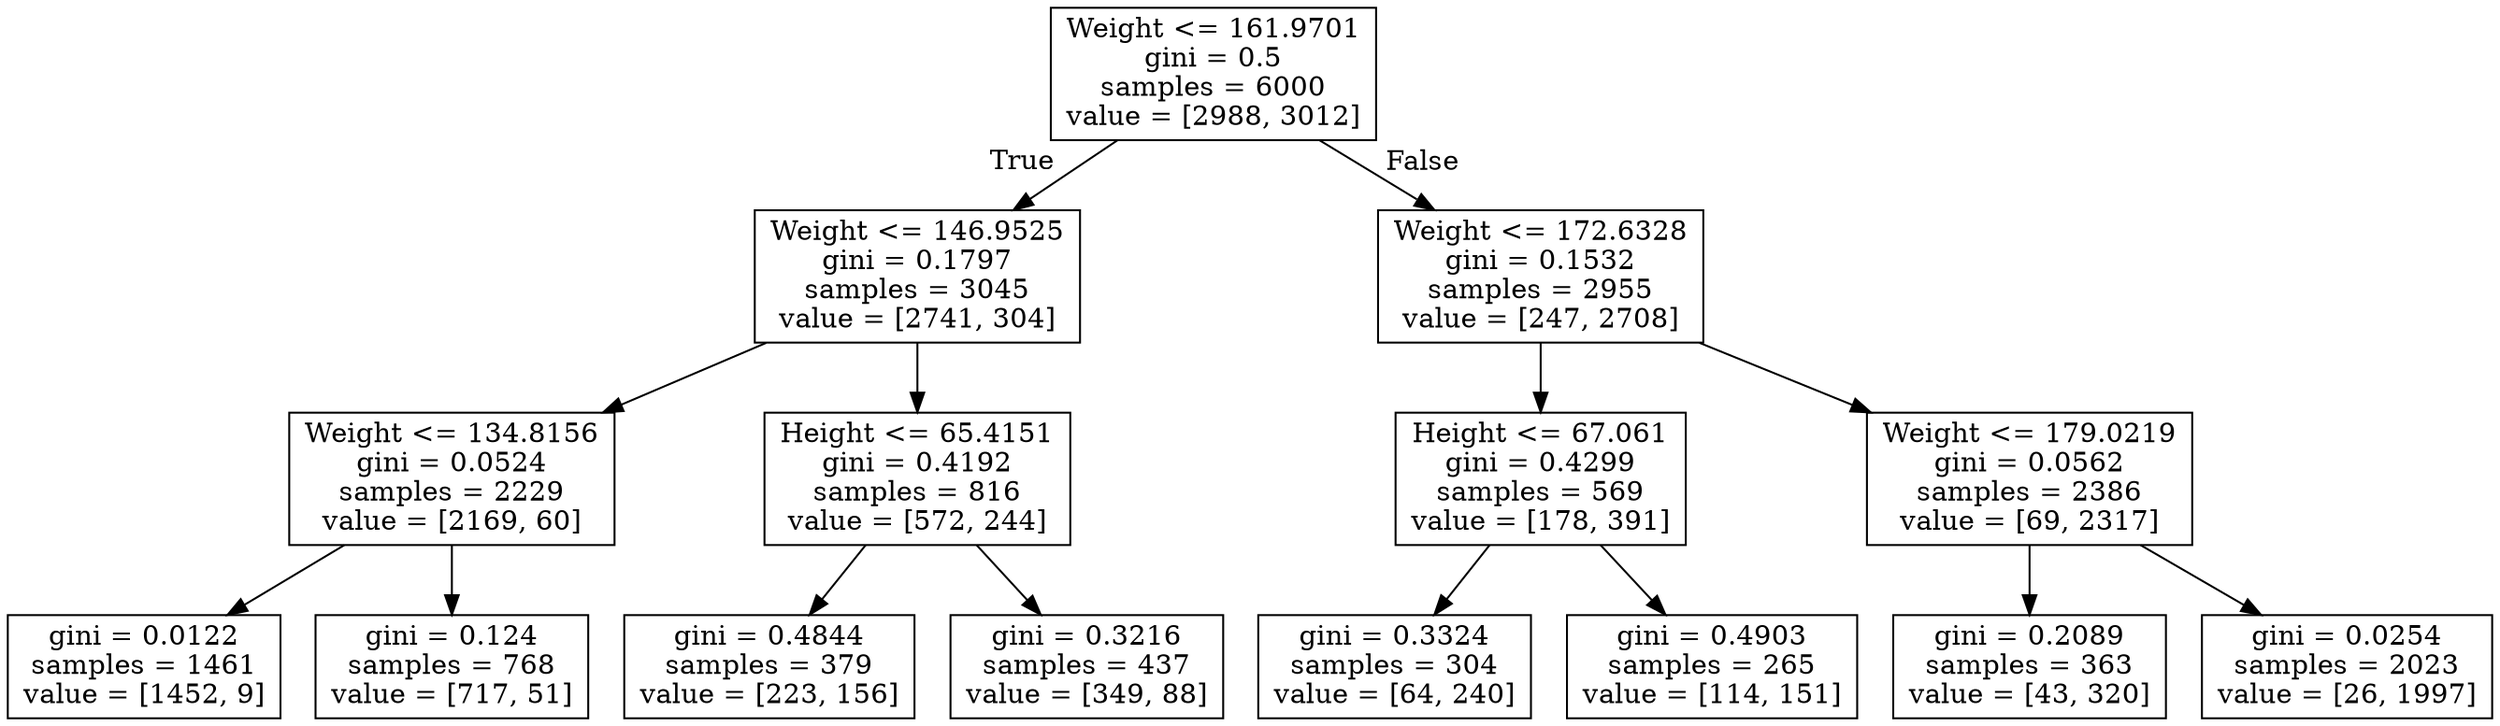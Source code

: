 digraph Tree {
node [shape=box] ;
0 [label="Weight <= 161.9701\ngini = 0.5\nsamples = 6000\nvalue = [2988, 3012]"] ;
1 [label="Weight <= 146.9525\ngini = 0.1797\nsamples = 3045\nvalue = [2741, 304]"] ;
0 -> 1 [labeldistance=2.5, labelangle=45, headlabel="True"] ;
2 [label="Weight <= 134.8156\ngini = 0.0524\nsamples = 2229\nvalue = [2169, 60]"] ;
1 -> 2 ;
3 [label="gini = 0.0122\nsamples = 1461\nvalue = [1452, 9]"] ;
2 -> 3 ;
4 [label="gini = 0.124\nsamples = 768\nvalue = [717, 51]"] ;
2 -> 4 ;
5 [label="Height <= 65.4151\ngini = 0.4192\nsamples = 816\nvalue = [572, 244]"] ;
1 -> 5 ;
6 [label="gini = 0.4844\nsamples = 379\nvalue = [223, 156]"] ;
5 -> 6 ;
7 [label="gini = 0.3216\nsamples = 437\nvalue = [349, 88]"] ;
5 -> 7 ;
8 [label="Weight <= 172.6328\ngini = 0.1532\nsamples = 2955\nvalue = [247, 2708]"] ;
0 -> 8 [labeldistance=2.5, labelangle=-45, headlabel="False"] ;
9 [label="Height <= 67.061\ngini = 0.4299\nsamples = 569\nvalue = [178, 391]"] ;
8 -> 9 ;
10 [label="gini = 0.3324\nsamples = 304\nvalue = [64, 240]"] ;
9 -> 10 ;
11 [label="gini = 0.4903\nsamples = 265\nvalue = [114, 151]"] ;
9 -> 11 ;
12 [label="Weight <= 179.0219\ngini = 0.0562\nsamples = 2386\nvalue = [69, 2317]"] ;
8 -> 12 ;
13 [label="gini = 0.2089\nsamples = 363\nvalue = [43, 320]"] ;
12 -> 13 ;
14 [label="gini = 0.0254\nsamples = 2023\nvalue = [26, 1997]"] ;
12 -> 14 ;
}